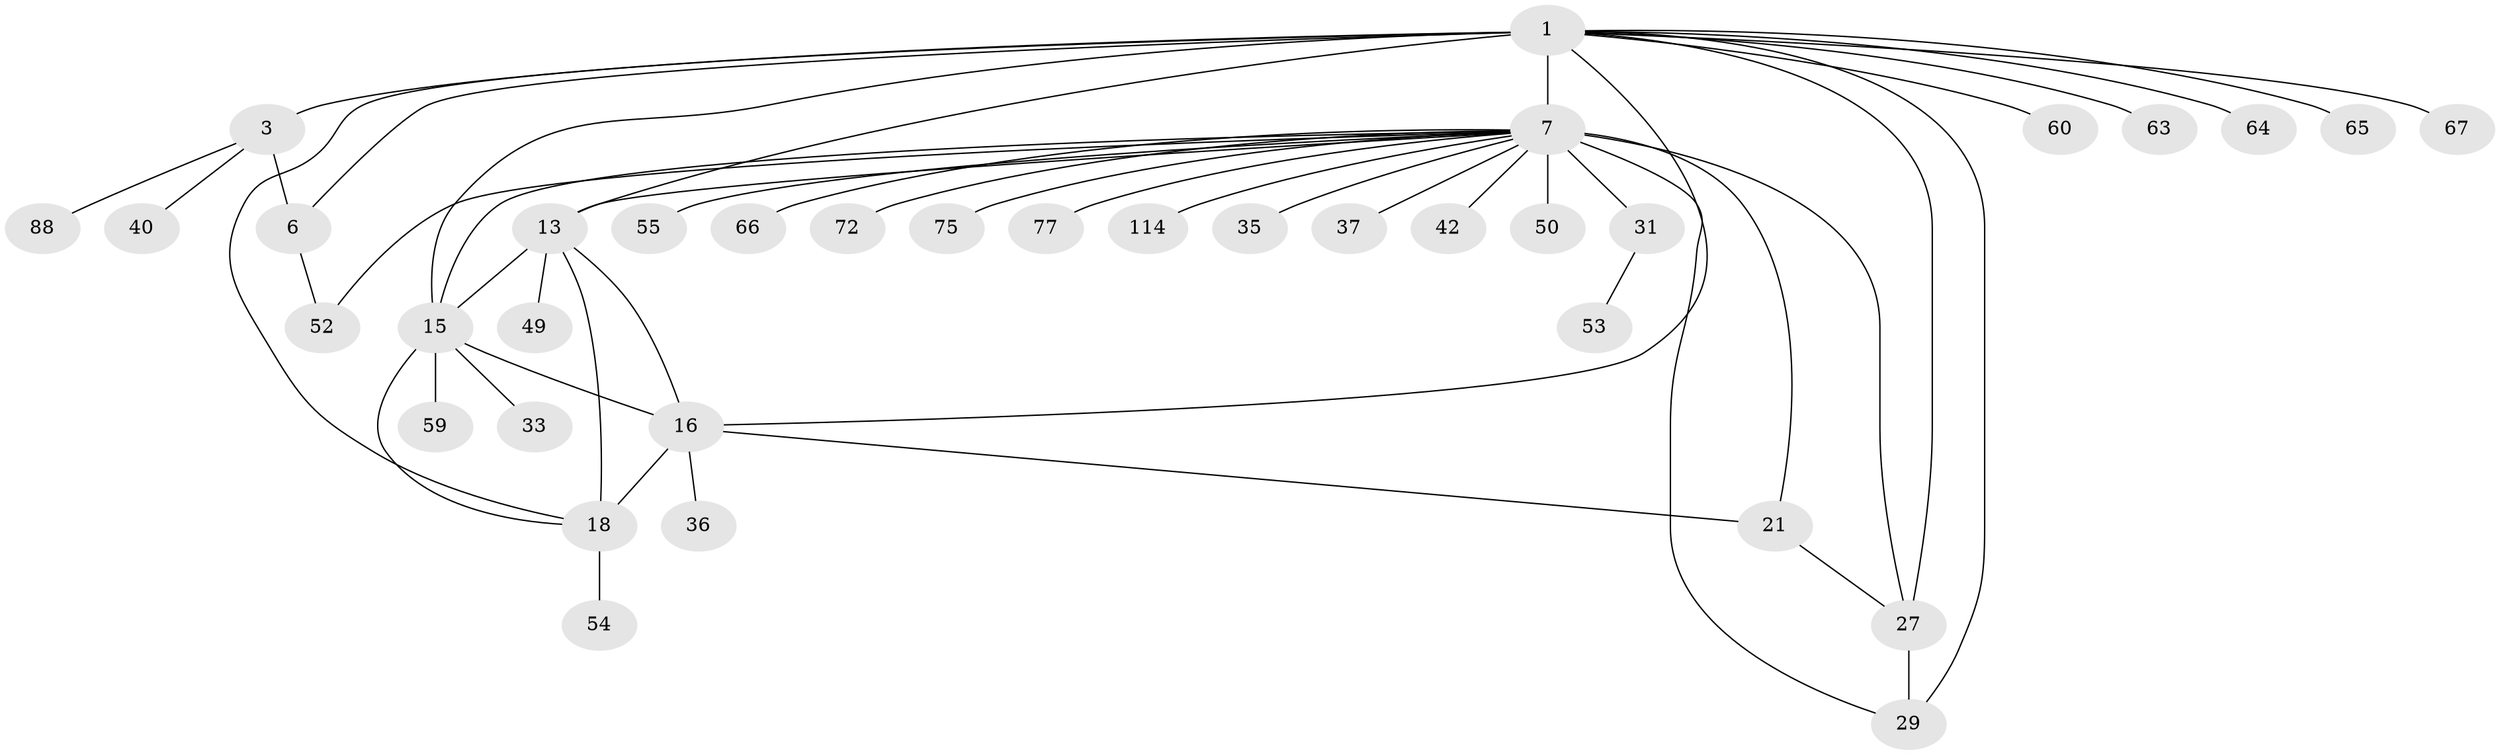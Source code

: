 // original degree distribution, {10: 0.025, 7: 0.09166666666666666, 11: 0.008333333333333333, 6: 0.025, 12: 0.016666666666666666, 9: 0.03333333333333333, 8: 0.03333333333333333, 17: 0.008333333333333333, 5: 0.008333333333333333, 3: 0.041666666666666664, 1: 0.575, 2: 0.13333333333333333}
// Generated by graph-tools (version 1.1) at 2025/19/03/04/25 18:19:35]
// undirected, 36 vertices, 50 edges
graph export_dot {
graph [start="1"]
  node [color=gray90,style=filled];
  1 [super="+2+45+4+84+90"];
  3 [super="+5"];
  6;
  7 [super="+41+79+89+93+117+10+68+8+11"];
  13 [super="+46+17"];
  15 [super="+39"];
  16;
  18 [super="+86+38"];
  21 [super="+23+51+73+78"];
  27 [super="+30+116+76"];
  29 [super="+85+32"];
  31 [super="+83"];
  33 [super="+104"];
  35;
  36;
  37;
  40 [super="+112"];
  42;
  49;
  50;
  52 [super="+95"];
  53 [super="+120"];
  54;
  55;
  59;
  60;
  63;
  64;
  65 [super="+69"];
  66;
  67;
  72;
  75;
  77;
  88;
  114;
  1 -- 3 [weight=6];
  1 -- 6 [weight=3];
  1 -- 65;
  1 -- 7 [weight=7];
  1 -- 27 [weight=4];
  1 -- 60;
  1 -- 29 [weight=2];
  1 -- 63;
  1 -- 64;
  1 -- 67;
  1 -- 13 [weight=2];
  1 -- 15;
  1 -- 16;
  1 -- 18;
  3 -- 6 [weight=2];
  3 -- 40;
  3 -- 88;
  6 -- 52;
  7 -- 15;
  7 -- 13 [weight=2];
  7 -- 27 [weight=3];
  7 -- 29;
  7 -- 37;
  7 -- 42;
  7 -- 52;
  7 -- 55;
  7 -- 66;
  7 -- 35;
  7 -- 72;
  7 -- 75;
  7 -- 77;
  7 -- 50;
  7 -- 114;
  7 -- 21 [weight=9];
  7 -- 31;
  13 -- 15 [weight=2];
  13 -- 16 [weight=2];
  13 -- 18 [weight=2];
  13 -- 49;
  15 -- 16;
  15 -- 18;
  15 -- 33;
  15 -- 59;
  16 -- 18;
  16 -- 21;
  16 -- 36;
  18 -- 54;
  21 -- 27;
  27 -- 29 [weight=2];
  31 -- 53;
}
